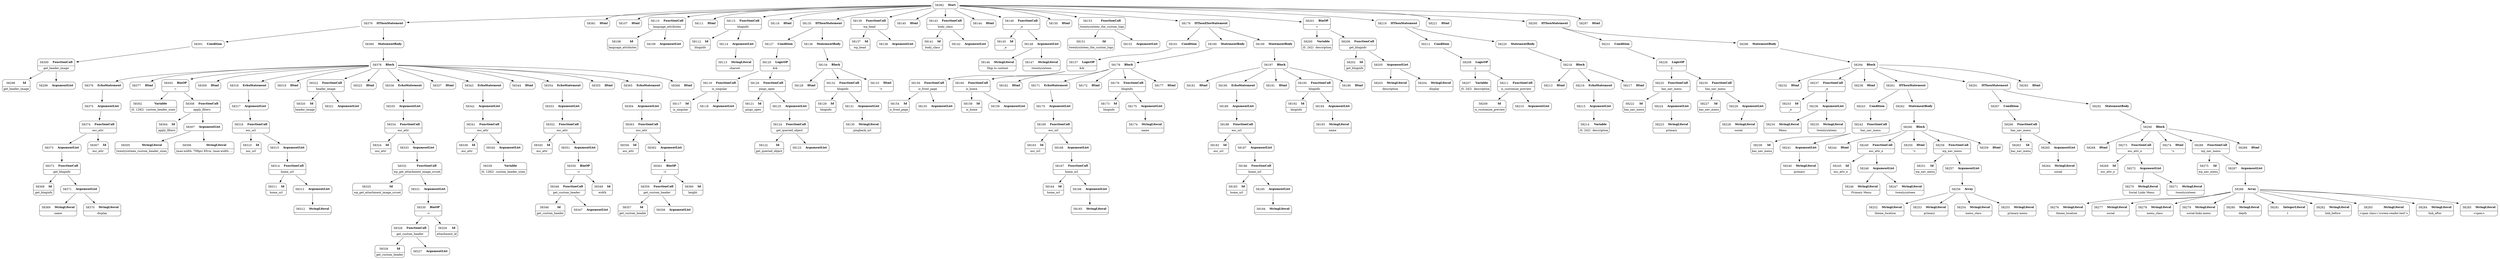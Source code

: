 digraph ast {
node [shape=none];
58368 [label=<<TABLE border='1' cellspacing='0' cellpadding='10' style='rounded' ><TR><TD border='0'>58368</TD><TD border='0'><B>Id</B></TD></TR><HR/><TR><TD border='0' cellpadding='5' colspan='2'>get_bloginfo</TD></TR></TABLE>>];
58369 [label=<<TABLE border='1' cellspacing='0' cellpadding='10' style='rounded' ><TR><TD border='0'>58369</TD><TD border='0'><B>StringLiteral</B></TD></TR><HR/><TR><TD border='0' cellpadding='5' colspan='2'>name</TD></TR></TABLE>>];
58370 [label=<<TABLE border='1' cellspacing='0' cellpadding='10' style='rounded' ><TR><TD border='0'>58370</TD><TD border='0'><B>StringLiteral</B></TD></TR><HR/><TR><TD border='0' cellpadding='5' colspan='2'>display</TD></TR></TABLE>>];
58371 [label=<<TABLE border='1' cellspacing='0' cellpadding='10' style='rounded' ><TR><TD border='0'>58371</TD><TD border='0'><B>ArgumentList</B></TD></TR></TABLE>>];
58371 -> 58369 [weight=2];
58371 -> 58370 [weight=2];
58372 [label=<<TABLE border='1' cellspacing='0' cellpadding='10' style='rounded' ><TR><TD border='0'>58372</TD><TD border='0'><B>FunctionCall</B></TD></TR><HR/><TR><TD border='0' cellpadding='5' colspan='2'>get_bloginfo</TD></TR></TABLE>>];
58372 -> 58368 [weight=2];
58372 -> 58371 [weight=2];
58373 [label=<<TABLE border='1' cellspacing='0' cellpadding='10' style='rounded' ><TR><TD border='0'>58373</TD><TD border='0'><B>ArgumentList</B></TD></TR></TABLE>>];
58373 -> 58372 [weight=2];
58374 [label=<<TABLE border='1' cellspacing='0' cellpadding='10' style='rounded' ><TR><TD border='0'>58374</TD><TD border='0'><B>FunctionCall</B></TD></TR><HR/><TR><TD border='0' cellpadding='5' colspan='2'>esc_attr</TD></TR></TABLE>>];
58374 -> 58367 [weight=2];
58374 -> 58373 [weight=2];
58375 [label=<<TABLE border='1' cellspacing='0' cellpadding='10' style='rounded' ><TR><TD border='0'>58375</TD><TD border='0'><B>ArgumentList</B></TD></TR></TABLE>>];
58375 -> 58374 [weight=2];
58376 [label=<<TABLE border='1' cellspacing='0' cellpadding='10' style='rounded' ><TR><TD border='0'>58376</TD><TD border='0'><B>EchoStatement</B></TD></TR></TABLE>>];
58376 -> 58375 [weight=2];
58377 [label=<<TABLE border='1' cellspacing='0' cellpadding='10' style='rounded' ><TR><TD border='0'>58377</TD><TD border='0'><B>Html</B></TD></TR></TABLE>>];
58378 [label=<<TABLE border='1' cellspacing='0' cellpadding='10' style='rounded' ><TR><TD border='0'>58378</TD><TD border='0'><B>Block</B></TD></TR></TABLE>>];
58378 -> 58303 [weight=2];
58378 -> 58309 [weight=2];
58378 -> 58318 [weight=2];
58378 -> 58319 [weight=2];
58378 -> 58322 [weight=2];
58378 -> 58323 [weight=2];
58378 -> 58336 [weight=2];
58378 -> 58337 [weight=2];
58378 -> 58343 [weight=2];
58378 -> 58344 [weight=2];
58378 -> 58354 [weight=2];
58378 -> 58355 [weight=2];
58378 -> 58365 [weight=2];
58378 -> 58366 [weight=2];
58378 -> 58376 [weight=2];
58378 -> 58377 [weight=2];
58379 [label=<<TABLE border='1' cellspacing='0' cellpadding='10' style='rounded' ><TR><TD border='0'>58379</TD><TD border='0'><B>IfThenStatement</B></TD></TR></TABLE>>];
58379 -> 58301 [weight=2];
58379 -> 58380 [weight=2];
58380 [label=<<TABLE border='1' cellspacing='0' cellpadding='10' style='rounded' ><TR><TD border='0'>58380</TD><TD border='0'><B>StatementBody</B></TD></TR></TABLE>>];
58380 -> 58378 [weight=2];
58381 [label=<<TABLE border='1' cellspacing='0' cellpadding='10' style='rounded' ><TR><TD border='0'>58381</TD><TD border='0'><B>Html</B></TD></TR></TABLE>>];
58382 [label=<<TABLE border='1' cellspacing='0' cellpadding='10' style='rounded' ><TR><TD border='0'>58382</TD><TD border='0'><B>Start</B></TD></TR></TABLE>>];
58382 -> 58107 [weight=2];
58382 -> 58110 [weight=2];
58382 -> 58111 [weight=2];
58382 -> 58115 [weight=2];
58382 -> 58116 [weight=2];
58382 -> 58135 [weight=2];
58382 -> 58139 [weight=2];
58382 -> 58140 [weight=2];
58382 -> 58143 [weight=2];
58382 -> 58144 [weight=2];
58382 -> 58149 [weight=2];
58382 -> 58150 [weight=2];
58382 -> 58153 [weight=2];
58382 -> 58179 [weight=2];
58382 -> 58201 [weight=2];
58382 -> 58219 [weight=2];
58382 -> 58221 [weight=2];
58382 -> 58295 [weight=2];
58382 -> 58297 [weight=2];
58382 -> 58379 [weight=2];
58382 -> 58381 [weight=2];
58107 [label=<<TABLE border='1' cellspacing='0' cellpadding='10' style='rounded' ><TR><TD border='0'>58107</TD><TD border='0'><B>Html</B></TD></TR></TABLE>>];
58108 [label=<<TABLE border='1' cellspacing='0' cellpadding='10' style='rounded' ><TR><TD border='0'>58108</TD><TD border='0'><B>Id</B></TD></TR><HR/><TR><TD border='0' cellpadding='5' colspan='2'>language_attributes</TD></TR></TABLE>>];
58109 [label=<<TABLE border='1' cellspacing='0' cellpadding='10' style='rounded' ><TR><TD border='0'>58109</TD><TD border='0'><B>ArgumentList</B></TD></TR></TABLE>>];
58110 [label=<<TABLE border='1' cellspacing='0' cellpadding='10' style='rounded' ><TR><TD border='0'>58110</TD><TD border='0'><B>FunctionCall</B></TD></TR><HR/><TR><TD border='0' cellpadding='5' colspan='2'>language_attributes</TD></TR></TABLE>>];
58110 -> 58108 [weight=2];
58110 -> 58109 [weight=2];
58111 [label=<<TABLE border='1' cellspacing='0' cellpadding='10' style='rounded' ><TR><TD border='0'>58111</TD><TD border='0'><B>Html</B></TD></TR></TABLE>>];
58112 [label=<<TABLE border='1' cellspacing='0' cellpadding='10' style='rounded' ><TR><TD border='0'>58112</TD><TD border='0'><B>Id</B></TD></TR><HR/><TR><TD border='0' cellpadding='5' colspan='2'>bloginfo</TD></TR></TABLE>>];
58113 [label=<<TABLE border='1' cellspacing='0' cellpadding='10' style='rounded' ><TR><TD border='0'>58113</TD><TD border='0'><B>StringLiteral</B></TD></TR><HR/><TR><TD border='0' cellpadding='5' colspan='2'>charset</TD></TR></TABLE>>];
58114 [label=<<TABLE border='1' cellspacing='0' cellpadding='10' style='rounded' ><TR><TD border='0'>58114</TD><TD border='0'><B>ArgumentList</B></TD></TR></TABLE>>];
58114 -> 58113 [weight=2];
58115 [label=<<TABLE border='1' cellspacing='0' cellpadding='10' style='rounded' ><TR><TD border='0'>58115</TD><TD border='0'><B>FunctionCall</B></TD></TR><HR/><TR><TD border='0' cellpadding='5' colspan='2'>bloginfo</TD></TR></TABLE>>];
58115 -> 58112 [weight=2];
58115 -> 58114 [weight=2];
58116 [label=<<TABLE border='1' cellspacing='0' cellpadding='10' style='rounded' ><TR><TD border='0'>58116</TD><TD border='0'><B>Html</B></TD></TR></TABLE>>];
58117 [label=<<TABLE border='1' cellspacing='0' cellpadding='10' style='rounded' ><TR><TD border='0'>58117</TD><TD border='0'><B>Id</B></TD></TR><HR/><TR><TD border='0' cellpadding='5' colspan='2'>is_singular</TD></TR></TABLE>>];
58118 [label=<<TABLE border='1' cellspacing='0' cellpadding='10' style='rounded' ><TR><TD border='0'>58118</TD><TD border='0'><B>ArgumentList</B></TD></TR></TABLE>>];
58119 [label=<<TABLE border='1' cellspacing='0' cellpadding='10' style='rounded' ><TR><TD border='0'>58119</TD><TD border='0'><B>FunctionCall</B></TD></TR><HR/><TR><TD border='0' cellpadding='5' colspan='2'>is_singular</TD></TR></TABLE>>];
58119 -> 58117 [weight=2];
58119 -> 58118 [weight=2];
58120 [label=<<TABLE border='1' cellspacing='0' cellpadding='10' style='rounded' ><TR><TD border='0'>58120</TD><TD border='0'><B>LogicOP</B></TD></TR><HR/><TR><TD border='0' cellpadding='5' colspan='2'>&amp;&amp;</TD></TR></TABLE>>];
58120 -> 58119 [weight=2];
58120 -> 58126 [weight=2];
58121 [label=<<TABLE border='1' cellspacing='0' cellpadding='10' style='rounded' ><TR><TD border='0'>58121</TD><TD border='0'><B>Id</B></TD></TR><HR/><TR><TD border='0' cellpadding='5' colspan='2'>pings_open</TD></TR></TABLE>>];
58122 [label=<<TABLE border='1' cellspacing='0' cellpadding='10' style='rounded' ><TR><TD border='0'>58122</TD><TD border='0'><B>Id</B></TD></TR><HR/><TR><TD border='0' cellpadding='5' colspan='2'>get_queried_object</TD></TR></TABLE>>];
58123 [label=<<TABLE border='1' cellspacing='0' cellpadding='10' style='rounded' ><TR><TD border='0'>58123</TD><TD border='0'><B>ArgumentList</B></TD></TR></TABLE>>];
58124 [label=<<TABLE border='1' cellspacing='0' cellpadding='10' style='rounded' ><TR><TD border='0'>58124</TD><TD border='0'><B>FunctionCall</B></TD></TR><HR/><TR><TD border='0' cellpadding='5' colspan='2'>get_queried_object</TD></TR></TABLE>>];
58124 -> 58122 [weight=2];
58124 -> 58123 [weight=2];
58125 [label=<<TABLE border='1' cellspacing='0' cellpadding='10' style='rounded' ><TR><TD border='0'>58125</TD><TD border='0'><B>ArgumentList</B></TD></TR></TABLE>>];
58125 -> 58124 [weight=2];
58126 [label=<<TABLE border='1' cellspacing='0' cellpadding='10' style='rounded' ><TR><TD border='0'>58126</TD><TD border='0'><B>FunctionCall</B></TD></TR><HR/><TR><TD border='0' cellpadding='5' colspan='2'>pings_open</TD></TR></TABLE>>];
58126 -> 58121 [weight=2];
58126 -> 58125 [weight=2];
58127 [label=<<TABLE border='1' cellspacing='0' cellpadding='10' style='rounded' ><TR><TD border='0'>58127</TD><TD border='0'><B>Condition</B></TD></TR></TABLE>>];
58127 -> 58120 [weight=2];
58128 [label=<<TABLE border='1' cellspacing='0' cellpadding='10' style='rounded' ><TR><TD border='0'>58128</TD><TD border='0'><B>Html</B></TD></TR></TABLE>>];
58129 [label=<<TABLE border='1' cellspacing='0' cellpadding='10' style='rounded' ><TR><TD border='0'>58129</TD><TD border='0'><B>Id</B></TD></TR><HR/><TR><TD border='0' cellpadding='5' colspan='2'>bloginfo</TD></TR></TABLE>>];
58130 [label=<<TABLE border='1' cellspacing='0' cellpadding='10' style='rounded' ><TR><TD border='0'>58130</TD><TD border='0'><B>StringLiteral</B></TD></TR><HR/><TR><TD border='0' cellpadding='5' colspan='2'>pingback_url</TD></TR></TABLE>>];
58131 [label=<<TABLE border='1' cellspacing='0' cellpadding='10' style='rounded' ><TR><TD border='0'>58131</TD><TD border='0'><B>ArgumentList</B></TD></TR></TABLE>>];
58131 -> 58130 [weight=2];
58132 [label=<<TABLE border='1' cellspacing='0' cellpadding='10' style='rounded' ><TR><TD border='0'>58132</TD><TD border='0'><B>FunctionCall</B></TD></TR><HR/><TR><TD border='0' cellpadding='5' colspan='2'>bloginfo</TD></TR></TABLE>>];
58132 -> 58129 [weight=2];
58132 -> 58131 [weight=2];
58133 [label=<<TABLE border='1' cellspacing='0' cellpadding='10' style='rounded' ><TR><TD border='0'>58133</TD><TD border='0'><B>Html</B></TD></TR><HR/><TR><TD border='0' cellpadding='5' colspan='2'>'&gt;</TD></TR></TABLE>>];
58134 [label=<<TABLE border='1' cellspacing='0' cellpadding='10' style='rounded' ><TR><TD border='0'>58134</TD><TD border='0'><B>Block</B></TD></TR></TABLE>>];
58134 -> 58128 [weight=2];
58134 -> 58132 [weight=2];
58134 -> 58133 [weight=2];
58135 [label=<<TABLE border='1' cellspacing='0' cellpadding='10' style='rounded' ><TR><TD border='0'>58135</TD><TD border='0'><B>IfThenStatement</B></TD></TR></TABLE>>];
58135 -> 58127 [weight=2];
58135 -> 58136 [weight=2];
58136 [label=<<TABLE border='1' cellspacing='0' cellpadding='10' style='rounded' ><TR><TD border='0'>58136</TD><TD border='0'><B>StatementBody</B></TD></TR></TABLE>>];
58136 -> 58134 [weight=2];
58137 [label=<<TABLE border='1' cellspacing='0' cellpadding='10' style='rounded' ><TR><TD border='0'>58137</TD><TD border='0'><B>Id</B></TD></TR><HR/><TR><TD border='0' cellpadding='5' colspan='2'>wp_head</TD></TR></TABLE>>];
58138 [label=<<TABLE border='1' cellspacing='0' cellpadding='10' style='rounded' ><TR><TD border='0'>58138</TD><TD border='0'><B>ArgumentList</B></TD></TR></TABLE>>];
58139 [label=<<TABLE border='1' cellspacing='0' cellpadding='10' style='rounded' ><TR><TD border='0'>58139</TD><TD border='0'><B>FunctionCall</B></TD></TR><HR/><TR><TD border='0' cellpadding='5' colspan='2'>wp_head</TD></TR></TABLE>>];
58139 -> 58137 [weight=2];
58139 -> 58138 [weight=2];
58140 [label=<<TABLE border='1' cellspacing='0' cellpadding='10' style='rounded' ><TR><TD border='0'>58140</TD><TD border='0'><B>Html</B></TD></TR></TABLE>>];
58141 [label=<<TABLE border='1' cellspacing='0' cellpadding='10' style='rounded' ><TR><TD border='0'>58141</TD><TD border='0'><B>Id</B></TD></TR><HR/><TR><TD border='0' cellpadding='5' colspan='2'>body_class</TD></TR></TABLE>>];
58142 [label=<<TABLE border='1' cellspacing='0' cellpadding='10' style='rounded' ><TR><TD border='0'>58142</TD><TD border='0'><B>ArgumentList</B></TD></TR></TABLE>>];
58143 [label=<<TABLE border='1' cellspacing='0' cellpadding='10' style='rounded' ><TR><TD border='0'>58143</TD><TD border='0'><B>FunctionCall</B></TD></TR><HR/><TR><TD border='0' cellpadding='5' colspan='2'>body_class</TD></TR></TABLE>>];
58143 -> 58141 [weight=2];
58143 -> 58142 [weight=2];
58144 [label=<<TABLE border='1' cellspacing='0' cellpadding='10' style='rounded' ><TR><TD border='0'>58144</TD><TD border='0'><B>Html</B></TD></TR></TABLE>>];
58145 [label=<<TABLE border='1' cellspacing='0' cellpadding='10' style='rounded' ><TR><TD border='0'>58145</TD><TD border='0'><B>Id</B></TD></TR><HR/><TR><TD border='0' cellpadding='5' colspan='2'>_e</TD></TR></TABLE>>];
58146 [label=<<TABLE border='1' cellspacing='0' cellpadding='10' style='rounded' ><TR><TD border='0'>58146</TD><TD border='0'><B>StringLiteral</B></TD></TR><HR/><TR><TD border='0' cellpadding='5' colspan='2'>Skip to content</TD></TR></TABLE>>];
58147 [label=<<TABLE border='1' cellspacing='0' cellpadding='10' style='rounded' ><TR><TD border='0'>58147</TD><TD border='0'><B>StringLiteral</B></TD></TR><HR/><TR><TD border='0' cellpadding='5' colspan='2'>twentysixteen</TD></TR></TABLE>>];
58148 [label=<<TABLE border='1' cellspacing='0' cellpadding='10' style='rounded' ><TR><TD border='0'>58148</TD><TD border='0'><B>ArgumentList</B></TD></TR></TABLE>>];
58148 -> 58146 [weight=2];
58148 -> 58147 [weight=2];
58149 [label=<<TABLE border='1' cellspacing='0' cellpadding='10' style='rounded' ><TR><TD border='0'>58149</TD><TD border='0'><B>FunctionCall</B></TD></TR><HR/><TR><TD border='0' cellpadding='5' colspan='2'>_e</TD></TR></TABLE>>];
58149 -> 58145 [weight=2];
58149 -> 58148 [weight=2];
58150 [label=<<TABLE border='1' cellspacing='0' cellpadding='10' style='rounded' ><TR><TD border='0'>58150</TD><TD border='0'><B>Html</B></TD></TR></TABLE>>];
58151 [label=<<TABLE border='1' cellspacing='0' cellpadding='10' style='rounded' ><TR><TD border='0'>58151</TD><TD border='0'><B>Id</B></TD></TR><HR/><TR><TD border='0' cellpadding='5' colspan='2'>twentysixteen_the_custom_logo</TD></TR></TABLE>>];
58152 [label=<<TABLE border='1' cellspacing='0' cellpadding='10' style='rounded' ><TR><TD border='0'>58152</TD><TD border='0'><B>ArgumentList</B></TD></TR></TABLE>>];
58153 [label=<<TABLE border='1' cellspacing='0' cellpadding='10' style='rounded' ><TR><TD border='0'>58153</TD><TD border='0'><B>FunctionCall</B></TD></TR><HR/><TR><TD border='0' cellpadding='5' colspan='2'>twentysixteen_the_custom_logo</TD></TR></TABLE>>];
58153 -> 58151 [weight=2];
58153 -> 58152 [weight=2];
58154 [label=<<TABLE border='1' cellspacing='0' cellpadding='10' style='rounded' ><TR><TD border='0'>58154</TD><TD border='0'><B>Id</B></TD></TR><HR/><TR><TD border='0' cellpadding='5' colspan='2'>is_front_page</TD></TR></TABLE>>];
58155 [label=<<TABLE border='1' cellspacing='0' cellpadding='10' style='rounded' ><TR><TD border='0'>58155</TD><TD border='0'><B>ArgumentList</B></TD></TR></TABLE>>];
58156 [label=<<TABLE border='1' cellspacing='0' cellpadding='10' style='rounded' ><TR><TD border='0'>58156</TD><TD border='0'><B>FunctionCall</B></TD></TR><HR/><TR><TD border='0' cellpadding='5' colspan='2'>is_front_page</TD></TR></TABLE>>];
58156 -> 58154 [weight=2];
58156 -> 58155 [weight=2];
58157 [label=<<TABLE border='1' cellspacing='0' cellpadding='10' style='rounded' ><TR><TD border='0'>58157</TD><TD border='0'><B>LogicOP</B></TD></TR><HR/><TR><TD border='0' cellpadding='5' colspan='2'>&amp;&amp;</TD></TR></TABLE>>];
58157 -> 58156 [weight=2];
58157 -> 58160 [weight=2];
58158 [label=<<TABLE border='1' cellspacing='0' cellpadding='10' style='rounded' ><TR><TD border='0'>58158</TD><TD border='0'><B>Id</B></TD></TR><HR/><TR><TD border='0' cellpadding='5' colspan='2'>is_home</TD></TR></TABLE>>];
58159 [label=<<TABLE border='1' cellspacing='0' cellpadding='10' style='rounded' ><TR><TD border='0'>58159</TD><TD border='0'><B>ArgumentList</B></TD></TR></TABLE>>];
58160 [label=<<TABLE border='1' cellspacing='0' cellpadding='10' style='rounded' ><TR><TD border='0'>58160</TD><TD border='0'><B>FunctionCall</B></TD></TR><HR/><TR><TD border='0' cellpadding='5' colspan='2'>is_home</TD></TR></TABLE>>];
58160 -> 58158 [weight=2];
58160 -> 58159 [weight=2];
58161 [label=<<TABLE border='1' cellspacing='0' cellpadding='10' style='rounded' ><TR><TD border='0'>58161</TD><TD border='0'><B>Condition</B></TD></TR></TABLE>>];
58161 -> 58157 [weight=2];
58162 [label=<<TABLE border='1' cellspacing='0' cellpadding='10' style='rounded' ><TR><TD border='0'>58162</TD><TD border='0'><B>Html</B></TD></TR></TABLE>>];
58163 [label=<<TABLE border='1' cellspacing='0' cellpadding='10' style='rounded' ><TR><TD border='0'>58163</TD><TD border='0'><B>Id</B></TD></TR><HR/><TR><TD border='0' cellpadding='5' colspan='2'>esc_url</TD></TR></TABLE>>];
58164 [label=<<TABLE border='1' cellspacing='0' cellpadding='10' style='rounded' ><TR><TD border='0'>58164</TD><TD border='0'><B>Id</B></TD></TR><HR/><TR><TD border='0' cellpadding='5' colspan='2'>home_url</TD></TR></TABLE>>];
58165 [label=<<TABLE border='1' cellspacing='0' cellpadding='10' style='rounded' ><TR><TD border='0'>58165</TD><TD border='0'><B>StringLiteral</B></TD></TR><HR/><TR><TD border='0' cellpadding='5' colspan='2'></TD></TR></TABLE>>];
58166 [label=<<TABLE border='1' cellspacing='0' cellpadding='10' style='rounded' ><TR><TD border='0'>58166</TD><TD border='0'><B>ArgumentList</B></TD></TR></TABLE>>];
58166 -> 58165 [weight=2];
58167 [label=<<TABLE border='1' cellspacing='0' cellpadding='10' style='rounded' ><TR><TD border='0'>58167</TD><TD border='0'><B>FunctionCall</B></TD></TR><HR/><TR><TD border='0' cellpadding='5' colspan='2'>home_url</TD></TR></TABLE>>];
58167 -> 58164 [weight=2];
58167 -> 58166 [weight=2];
58168 [label=<<TABLE border='1' cellspacing='0' cellpadding='10' style='rounded' ><TR><TD border='0'>58168</TD><TD border='0'><B>ArgumentList</B></TD></TR></TABLE>>];
58168 -> 58167 [weight=2];
58169 [label=<<TABLE border='1' cellspacing='0' cellpadding='10' style='rounded' ><TR><TD border='0'>58169</TD><TD border='0'><B>FunctionCall</B></TD></TR><HR/><TR><TD border='0' cellpadding='5' colspan='2'>esc_url</TD></TR></TABLE>>];
58169 -> 58163 [weight=2];
58169 -> 58168 [weight=2];
58170 [label=<<TABLE border='1' cellspacing='0' cellpadding='10' style='rounded' ><TR><TD border='0'>58170</TD><TD border='0'><B>ArgumentList</B></TD></TR></TABLE>>];
58170 -> 58169 [weight=2];
58171 [label=<<TABLE border='1' cellspacing='0' cellpadding='10' style='rounded' ><TR><TD border='0'>58171</TD><TD border='0'><B>EchoStatement</B></TD></TR></TABLE>>];
58171 -> 58170 [weight=2];
58172 [label=<<TABLE border='1' cellspacing='0' cellpadding='10' style='rounded' ><TR><TD border='0'>58172</TD><TD border='0'><B>Html</B></TD></TR></TABLE>>];
58173 [label=<<TABLE border='1' cellspacing='0' cellpadding='10' style='rounded' ><TR><TD border='0'>58173</TD><TD border='0'><B>Id</B></TD></TR><HR/><TR><TD border='0' cellpadding='5' colspan='2'>bloginfo</TD></TR></TABLE>>];
58174 [label=<<TABLE border='1' cellspacing='0' cellpadding='10' style='rounded' ><TR><TD border='0'>58174</TD><TD border='0'><B>StringLiteral</B></TD></TR><HR/><TR><TD border='0' cellpadding='5' colspan='2'>name</TD></TR></TABLE>>];
58175 [label=<<TABLE border='1' cellspacing='0' cellpadding='10' style='rounded' ><TR><TD border='0'>58175</TD><TD border='0'><B>ArgumentList</B></TD></TR></TABLE>>];
58175 -> 58174 [weight=2];
58176 [label=<<TABLE border='1' cellspacing='0' cellpadding='10' style='rounded' ><TR><TD border='0'>58176</TD><TD border='0'><B>FunctionCall</B></TD></TR><HR/><TR><TD border='0' cellpadding='5' colspan='2'>bloginfo</TD></TR></TABLE>>];
58176 -> 58173 [weight=2];
58176 -> 58175 [weight=2];
58177 [label=<<TABLE border='1' cellspacing='0' cellpadding='10' style='rounded' ><TR><TD border='0'>58177</TD><TD border='0'><B>Html</B></TD></TR></TABLE>>];
58178 [label=<<TABLE border='1' cellspacing='0' cellpadding='10' style='rounded' ><TR><TD border='0'>58178</TD><TD border='0'><B>Block</B></TD></TR></TABLE>>];
58178 -> 58162 [weight=2];
58178 -> 58171 [weight=2];
58178 -> 58172 [weight=2];
58178 -> 58176 [weight=2];
58178 -> 58177 [weight=2];
58179 [label=<<TABLE border='1' cellspacing='0' cellpadding='10' style='rounded' ><TR><TD border='0'>58179</TD><TD border='0'><B>IfThenElseStatement</B></TD></TR></TABLE>>];
58179 -> 58161 [weight=2];
58179 -> 58180 [weight=2];
58179 -> 58199 [weight=2];
58180 [label=<<TABLE border='1' cellspacing='0' cellpadding='10' style='rounded' ><TR><TD border='0'>58180</TD><TD border='0'><B>StatementBody</B></TD></TR></TABLE>>];
58180 -> 58178 [weight=2];
58181 [label=<<TABLE border='1' cellspacing='0' cellpadding='10' style='rounded' ><TR><TD border='0'>58181</TD><TD border='0'><B>Html</B></TD></TR></TABLE>>];
58182 [label=<<TABLE border='1' cellspacing='0' cellpadding='10' style='rounded' ><TR><TD border='0'>58182</TD><TD border='0'><B>Id</B></TD></TR><HR/><TR><TD border='0' cellpadding='5' colspan='2'>esc_url</TD></TR></TABLE>>];
58183 [label=<<TABLE border='1' cellspacing='0' cellpadding='10' style='rounded' ><TR><TD border='0'>58183</TD><TD border='0'><B>Id</B></TD></TR><HR/><TR><TD border='0' cellpadding='5' colspan='2'>home_url</TD></TR></TABLE>>];
58184 [label=<<TABLE border='1' cellspacing='0' cellpadding='10' style='rounded' ><TR><TD border='0'>58184</TD><TD border='0'><B>StringLiteral</B></TD></TR><HR/><TR><TD border='0' cellpadding='5' colspan='2'></TD></TR></TABLE>>];
58185 [label=<<TABLE border='1' cellspacing='0' cellpadding='10' style='rounded' ><TR><TD border='0'>58185</TD><TD border='0'><B>ArgumentList</B></TD></TR></TABLE>>];
58185 -> 58184 [weight=2];
58186 [label=<<TABLE border='1' cellspacing='0' cellpadding='10' style='rounded' ><TR><TD border='0'>58186</TD><TD border='0'><B>FunctionCall</B></TD></TR><HR/><TR><TD border='0' cellpadding='5' colspan='2'>home_url</TD></TR></TABLE>>];
58186 -> 58183 [weight=2];
58186 -> 58185 [weight=2];
58187 [label=<<TABLE border='1' cellspacing='0' cellpadding='10' style='rounded' ><TR><TD border='0'>58187</TD><TD border='0'><B>ArgumentList</B></TD></TR></TABLE>>];
58187 -> 58186 [weight=2];
58188 [label=<<TABLE border='1' cellspacing='0' cellpadding='10' style='rounded' ><TR><TD border='0'>58188</TD><TD border='0'><B>FunctionCall</B></TD></TR><HR/><TR><TD border='0' cellpadding='5' colspan='2'>esc_url</TD></TR></TABLE>>];
58188 -> 58182 [weight=2];
58188 -> 58187 [weight=2];
58189 [label=<<TABLE border='1' cellspacing='0' cellpadding='10' style='rounded' ><TR><TD border='0'>58189</TD><TD border='0'><B>ArgumentList</B></TD></TR></TABLE>>];
58189 -> 58188 [weight=2];
58190 [label=<<TABLE border='1' cellspacing='0' cellpadding='10' style='rounded' ><TR><TD border='0'>58190</TD><TD border='0'><B>EchoStatement</B></TD></TR></TABLE>>];
58190 -> 58189 [weight=2];
58191 [label=<<TABLE border='1' cellspacing='0' cellpadding='10' style='rounded' ><TR><TD border='0'>58191</TD><TD border='0'><B>Html</B></TD></TR></TABLE>>];
58192 [label=<<TABLE border='1' cellspacing='0' cellpadding='10' style='rounded' ><TR><TD border='0'>58192</TD><TD border='0'><B>Id</B></TD></TR><HR/><TR><TD border='0' cellpadding='5' colspan='2'>bloginfo</TD></TR></TABLE>>];
58193 [label=<<TABLE border='1' cellspacing='0' cellpadding='10' style='rounded' ><TR><TD border='0'>58193</TD><TD border='0'><B>StringLiteral</B></TD></TR><HR/><TR><TD border='0' cellpadding='5' colspan='2'>name</TD></TR></TABLE>>];
58194 [label=<<TABLE border='1' cellspacing='0' cellpadding='10' style='rounded' ><TR><TD border='0'>58194</TD><TD border='0'><B>ArgumentList</B></TD></TR></TABLE>>];
58194 -> 58193 [weight=2];
58195 [label=<<TABLE border='1' cellspacing='0' cellpadding='10' style='rounded' ><TR><TD border='0'>58195</TD><TD border='0'><B>FunctionCall</B></TD></TR><HR/><TR><TD border='0' cellpadding='5' colspan='2'>bloginfo</TD></TR></TABLE>>];
58195 -> 58192 [weight=2];
58195 -> 58194 [weight=2];
58196 [label=<<TABLE border='1' cellspacing='0' cellpadding='10' style='rounded' ><TR><TD border='0'>58196</TD><TD border='0'><B>Html</B></TD></TR></TABLE>>];
58197 [label=<<TABLE border='1' cellspacing='0' cellpadding='10' style='rounded' ><TR><TD border='0'>58197</TD><TD border='0'><B>Block</B></TD></TR></TABLE>>];
58197 -> 58181 [weight=2];
58197 -> 58190 [weight=2];
58197 -> 58191 [weight=2];
58197 -> 58195 [weight=2];
58197 -> 58196 [weight=2];
58199 [label=<<TABLE border='1' cellspacing='0' cellpadding='10' style='rounded' ><TR><TD border='0'>58199</TD><TD border='0'><B>StatementBody</B></TD></TR></TABLE>>];
58199 -> 58197 [weight=2];
58200 [label=<<TABLE border='1' cellspacing='0' cellpadding='10' style='rounded' ><TR><TD border='0'>58200</TD><TD border='0'><B>Variable</B></TD></TR><HR/><TR><TD border='0' cellpadding='5'>(0, 242)</TD><TD border='0' cellpadding='5'>description</TD></TR></TABLE>>];
58201 [label=<<TABLE border='1' cellspacing='0' cellpadding='10' style='rounded' ><TR><TD border='0'>58201</TD><TD border='0'><B>BinOP</B></TD></TR><HR/><TR><TD border='0' cellpadding='5' colspan='2'>=</TD></TR></TABLE>>];
58201 -> 58200 [weight=2];
58201 -> 58206 [weight=2];
58202 [label=<<TABLE border='1' cellspacing='0' cellpadding='10' style='rounded' ><TR><TD border='0'>58202</TD><TD border='0'><B>Id</B></TD></TR><HR/><TR><TD border='0' cellpadding='5' colspan='2'>get_bloginfo</TD></TR></TABLE>>];
58203 [label=<<TABLE border='1' cellspacing='0' cellpadding='10' style='rounded' ><TR><TD border='0'>58203</TD><TD border='0'><B>StringLiteral</B></TD></TR><HR/><TR><TD border='0' cellpadding='5' colspan='2'>description</TD></TR></TABLE>>];
58204 [label=<<TABLE border='1' cellspacing='0' cellpadding='10' style='rounded' ><TR><TD border='0'>58204</TD><TD border='0'><B>StringLiteral</B></TD></TR><HR/><TR><TD border='0' cellpadding='5' colspan='2'>display</TD></TR></TABLE>>];
58205 [label=<<TABLE border='1' cellspacing='0' cellpadding='10' style='rounded' ><TR><TD border='0'>58205</TD><TD border='0'><B>ArgumentList</B></TD></TR></TABLE>>];
58205 -> 58203 [weight=2];
58205 -> 58204 [weight=2];
58206 [label=<<TABLE border='1' cellspacing='0' cellpadding='10' style='rounded' ><TR><TD border='0'>58206</TD><TD border='0'><B>FunctionCall</B></TD></TR><HR/><TR><TD border='0' cellpadding='5' colspan='2'>get_bloginfo</TD></TR></TABLE>>];
58206 -> 58202 [weight=2];
58206 -> 58205 [weight=2];
58207 [label=<<TABLE border='1' cellspacing='0' cellpadding='10' style='rounded' ><TR><TD border='0'>58207</TD><TD border='0'><B>Variable</B></TD></TR><HR/><TR><TD border='0' cellpadding='5'>(0, 242)</TD><TD border='0' cellpadding='5'>description</TD></TR></TABLE>>];
58208 [label=<<TABLE border='1' cellspacing='0' cellpadding='10' style='rounded' ><TR><TD border='0'>58208</TD><TD border='0'><B>LogicOP</B></TD></TR><HR/><TR><TD border='0' cellpadding='5' colspan='2'>||</TD></TR></TABLE>>];
58208 -> 58207 [weight=2];
58208 -> 58211 [weight=2];
58209 [label=<<TABLE border='1' cellspacing='0' cellpadding='10' style='rounded' ><TR><TD border='0'>58209</TD><TD border='0'><B>Id</B></TD></TR><HR/><TR><TD border='0' cellpadding='5' colspan='2'>is_customize_preview</TD></TR></TABLE>>];
58210 [label=<<TABLE border='1' cellspacing='0' cellpadding='10' style='rounded' ><TR><TD border='0'>58210</TD><TD border='0'><B>ArgumentList</B></TD></TR></TABLE>>];
58211 [label=<<TABLE border='1' cellspacing='0' cellpadding='10' style='rounded' ><TR><TD border='0'>58211</TD><TD border='0'><B>FunctionCall</B></TD></TR><HR/><TR><TD border='0' cellpadding='5' colspan='2'>is_customize_preview</TD></TR></TABLE>>];
58211 -> 58209 [weight=2];
58211 -> 58210 [weight=2];
58212 [label=<<TABLE border='1' cellspacing='0' cellpadding='10' style='rounded' ><TR><TD border='0'>58212</TD><TD border='0'><B>Condition</B></TD></TR></TABLE>>];
58212 -> 58208 [weight=2];
58213 [label=<<TABLE border='1' cellspacing='0' cellpadding='10' style='rounded' ><TR><TD border='0'>58213</TD><TD border='0'><B>Html</B></TD></TR></TABLE>>];
58214 [label=<<TABLE border='1' cellspacing='0' cellpadding='10' style='rounded' ><TR><TD border='0'>58214</TD><TD border='0'><B>Variable</B></TD></TR><HR/><TR><TD border='0' cellpadding='5'>(0, 242)</TD><TD border='0' cellpadding='5'>description</TD></TR></TABLE>>];
58215 [label=<<TABLE border='1' cellspacing='0' cellpadding='10' style='rounded' ><TR><TD border='0'>58215</TD><TD border='0'><B>ArgumentList</B></TD></TR></TABLE>>];
58215 -> 58214 [weight=2];
58216 [label=<<TABLE border='1' cellspacing='0' cellpadding='10' style='rounded' ><TR><TD border='0'>58216</TD><TD border='0'><B>EchoStatement</B></TD></TR></TABLE>>];
58216 -> 58215 [weight=2];
58217 [label=<<TABLE border='1' cellspacing='0' cellpadding='10' style='rounded' ><TR><TD border='0'>58217</TD><TD border='0'><B>Html</B></TD></TR></TABLE>>];
58218 [label=<<TABLE border='1' cellspacing='0' cellpadding='10' style='rounded' ><TR><TD border='0'>58218</TD><TD border='0'><B>Block</B></TD></TR></TABLE>>];
58218 -> 58213 [weight=2];
58218 -> 58216 [weight=2];
58218 -> 58217 [weight=2];
58219 [label=<<TABLE border='1' cellspacing='0' cellpadding='10' style='rounded' ><TR><TD border='0'>58219</TD><TD border='0'><B>IfThenStatement</B></TD></TR></TABLE>>];
58219 -> 58212 [weight=2];
58219 -> 58220 [weight=2];
58220 [label=<<TABLE border='1' cellspacing='0' cellpadding='10' style='rounded' ><TR><TD border='0'>58220</TD><TD border='0'><B>StatementBody</B></TD></TR></TABLE>>];
58220 -> 58218 [weight=2];
58221 [label=<<TABLE border='1' cellspacing='0' cellpadding='10' style='rounded' ><TR><TD border='0'>58221</TD><TD border='0'><B>Html</B></TD></TR></TABLE>>];
58222 [label=<<TABLE border='1' cellspacing='0' cellpadding='10' style='rounded' ><TR><TD border='0'>58222</TD><TD border='0'><B>Id</B></TD></TR><HR/><TR><TD border='0' cellpadding='5' colspan='2'>has_nav_menu</TD></TR></TABLE>>];
58223 [label=<<TABLE border='1' cellspacing='0' cellpadding='10' style='rounded' ><TR><TD border='0'>58223</TD><TD border='0'><B>StringLiteral</B></TD></TR><HR/><TR><TD border='0' cellpadding='5' colspan='2'>primary</TD></TR></TABLE>>];
58224 [label=<<TABLE border='1' cellspacing='0' cellpadding='10' style='rounded' ><TR><TD border='0'>58224</TD><TD border='0'><B>ArgumentList</B></TD></TR></TABLE>>];
58224 -> 58223 [weight=2];
58225 [label=<<TABLE border='1' cellspacing='0' cellpadding='10' style='rounded' ><TR><TD border='0'>58225</TD><TD border='0'><B>FunctionCall</B></TD></TR><HR/><TR><TD border='0' cellpadding='5' colspan='2'>has_nav_menu</TD></TR></TABLE>>];
58225 -> 58222 [weight=2];
58225 -> 58224 [weight=2];
58226 [label=<<TABLE border='1' cellspacing='0' cellpadding='10' style='rounded' ><TR><TD border='0'>58226</TD><TD border='0'><B>LogicOP</B></TD></TR><HR/><TR><TD border='0' cellpadding='5' colspan='2'>||</TD></TR></TABLE>>];
58226 -> 58225 [weight=2];
58226 -> 58230 [weight=2];
58227 [label=<<TABLE border='1' cellspacing='0' cellpadding='10' style='rounded' ><TR><TD border='0'>58227</TD><TD border='0'><B>Id</B></TD></TR><HR/><TR><TD border='0' cellpadding='5' colspan='2'>has_nav_menu</TD></TR></TABLE>>];
58228 [label=<<TABLE border='1' cellspacing='0' cellpadding='10' style='rounded' ><TR><TD border='0'>58228</TD><TD border='0'><B>StringLiteral</B></TD></TR><HR/><TR><TD border='0' cellpadding='5' colspan='2'>social</TD></TR></TABLE>>];
58229 [label=<<TABLE border='1' cellspacing='0' cellpadding='10' style='rounded' ><TR><TD border='0'>58229</TD><TD border='0'><B>ArgumentList</B></TD></TR></TABLE>>];
58229 -> 58228 [weight=2];
58230 [label=<<TABLE border='1' cellspacing='0' cellpadding='10' style='rounded' ><TR><TD border='0'>58230</TD><TD border='0'><B>FunctionCall</B></TD></TR><HR/><TR><TD border='0' cellpadding='5' colspan='2'>has_nav_menu</TD></TR></TABLE>>];
58230 -> 58227 [weight=2];
58230 -> 58229 [weight=2];
58231 [label=<<TABLE border='1' cellspacing='0' cellpadding='10' style='rounded' ><TR><TD border='0'>58231</TD><TD border='0'><B>Condition</B></TD></TR></TABLE>>];
58231 -> 58226 [weight=2];
58232 [label=<<TABLE border='1' cellspacing='0' cellpadding='10' style='rounded' ><TR><TD border='0'>58232</TD><TD border='0'><B>Html</B></TD></TR></TABLE>>];
58233 [label=<<TABLE border='1' cellspacing='0' cellpadding='10' style='rounded' ><TR><TD border='0'>58233</TD><TD border='0'><B>Id</B></TD></TR><HR/><TR><TD border='0' cellpadding='5' colspan='2'>_e</TD></TR></TABLE>>];
58234 [label=<<TABLE border='1' cellspacing='0' cellpadding='10' style='rounded' ><TR><TD border='0'>58234</TD><TD border='0'><B>StringLiteral</B></TD></TR><HR/><TR><TD border='0' cellpadding='5' colspan='2'>Menu</TD></TR></TABLE>>];
58235 [label=<<TABLE border='1' cellspacing='0' cellpadding='10' style='rounded' ><TR><TD border='0'>58235</TD><TD border='0'><B>StringLiteral</B></TD></TR><HR/><TR><TD border='0' cellpadding='5' colspan='2'>twentysixteen</TD></TR></TABLE>>];
58236 [label=<<TABLE border='1' cellspacing='0' cellpadding='10' style='rounded' ><TR><TD border='0'>58236</TD><TD border='0'><B>ArgumentList</B></TD></TR></TABLE>>];
58236 -> 58234 [weight=2];
58236 -> 58235 [weight=2];
58237 [label=<<TABLE border='1' cellspacing='0' cellpadding='10' style='rounded' ><TR><TD border='0'>58237</TD><TD border='0'><B>FunctionCall</B></TD></TR><HR/><TR><TD border='0' cellpadding='5' colspan='2'>_e</TD></TR></TABLE>>];
58237 -> 58233 [weight=2];
58237 -> 58236 [weight=2];
58238 [label=<<TABLE border='1' cellspacing='0' cellpadding='10' style='rounded' ><TR><TD border='0'>58238</TD><TD border='0'><B>Html</B></TD></TR></TABLE>>];
58239 [label=<<TABLE border='1' cellspacing='0' cellpadding='10' style='rounded' ><TR><TD border='0'>58239</TD><TD border='0'><B>Id</B></TD></TR><HR/><TR><TD border='0' cellpadding='5' colspan='2'>has_nav_menu</TD></TR></TABLE>>];
58240 [label=<<TABLE border='1' cellspacing='0' cellpadding='10' style='rounded' ><TR><TD border='0'>58240</TD><TD border='0'><B>StringLiteral</B></TD></TR><HR/><TR><TD border='0' cellpadding='5' colspan='2'>primary</TD></TR></TABLE>>];
58241 [label=<<TABLE border='1' cellspacing='0' cellpadding='10' style='rounded' ><TR><TD border='0'>58241</TD><TD border='0'><B>ArgumentList</B></TD></TR></TABLE>>];
58241 -> 58240 [weight=2];
58242 [label=<<TABLE border='1' cellspacing='0' cellpadding='10' style='rounded' ><TR><TD border='0'>58242</TD><TD border='0'><B>FunctionCall</B></TD></TR><HR/><TR><TD border='0' cellpadding='5' colspan='2'>has_nav_menu</TD></TR></TABLE>>];
58242 -> 58239 [weight=2];
58242 -> 58241 [weight=2];
58243 [label=<<TABLE border='1' cellspacing='0' cellpadding='10' style='rounded' ><TR><TD border='0'>58243</TD><TD border='0'><B>Condition</B></TD></TR></TABLE>>];
58243 -> 58242 [weight=2];
58244 [label=<<TABLE border='1' cellspacing='0' cellpadding='10' style='rounded' ><TR><TD border='0'>58244</TD><TD border='0'><B>Html</B></TD></TR></TABLE>>];
58245 [label=<<TABLE border='1' cellspacing='0' cellpadding='10' style='rounded' ><TR><TD border='0'>58245</TD><TD border='0'><B>Id</B></TD></TR><HR/><TR><TD border='0' cellpadding='5' colspan='2'>esc_attr_e</TD></TR></TABLE>>];
58246 [label=<<TABLE border='1' cellspacing='0' cellpadding='10' style='rounded' ><TR><TD border='0'>58246</TD><TD border='0'><B>StringLiteral</B></TD></TR><HR/><TR><TD border='0' cellpadding='5' colspan='2'>Primary Menu</TD></TR></TABLE>>];
58247 [label=<<TABLE border='1' cellspacing='0' cellpadding='10' style='rounded' ><TR><TD border='0'>58247</TD><TD border='0'><B>StringLiteral</B></TD></TR><HR/><TR><TD border='0' cellpadding='5' colspan='2'>twentysixteen</TD></TR></TABLE>>];
58248 [label=<<TABLE border='1' cellspacing='0' cellpadding='10' style='rounded' ><TR><TD border='0'>58248</TD><TD border='0'><B>ArgumentList</B></TD></TR></TABLE>>];
58248 -> 58246 [weight=2];
58248 -> 58247 [weight=2];
58249 [label=<<TABLE border='1' cellspacing='0' cellpadding='10' style='rounded' ><TR><TD border='0'>58249</TD><TD border='0'><B>FunctionCall</B></TD></TR><HR/><TR><TD border='0' cellpadding='5' colspan='2'>esc_attr_e</TD></TR></TABLE>>];
58249 -> 58245 [weight=2];
58249 -> 58248 [weight=2];
58250 [label=<<TABLE border='1' cellspacing='0' cellpadding='10' style='rounded' ><TR><TD border='0'>58250</TD><TD border='0'><B>Html</B></TD></TR><HR/><TR><TD border='0' cellpadding='5' colspan='2'>'&gt;</TD></TR></TABLE>>];
58251 [label=<<TABLE border='1' cellspacing='0' cellpadding='10' style='rounded' ><TR><TD border='0'>58251</TD><TD border='0'><B>Id</B></TD></TR><HR/><TR><TD border='0' cellpadding='5' colspan='2'>wp_nav_menu</TD></TR></TABLE>>];
58252 [label=<<TABLE border='1' cellspacing='0' cellpadding='10' style='rounded' ><TR><TD border='0'>58252</TD><TD border='0'><B>StringLiteral</B></TD></TR><HR/><TR><TD border='0' cellpadding='5' colspan='2'>theme_location</TD></TR></TABLE>>];
58253 [label=<<TABLE border='1' cellspacing='0' cellpadding='10' style='rounded' ><TR><TD border='0'>58253</TD><TD border='0'><B>StringLiteral</B></TD></TR><HR/><TR><TD border='0' cellpadding='5' colspan='2'>primary</TD></TR></TABLE>>];
58254 [label=<<TABLE border='1' cellspacing='0' cellpadding='10' style='rounded' ><TR><TD border='0'>58254</TD><TD border='0'><B>StringLiteral</B></TD></TR><HR/><TR><TD border='0' cellpadding='5' colspan='2'>menu_class</TD></TR></TABLE>>];
58255 [label=<<TABLE border='1' cellspacing='0' cellpadding='10' style='rounded' ><TR><TD border='0'>58255</TD><TD border='0'><B>StringLiteral</B></TD></TR><HR/><TR><TD border='0' cellpadding='5' colspan='2'>primary-menu</TD></TR></TABLE>>];
58256 [label=<<TABLE border='1' cellspacing='0' cellpadding='10' style='rounded' ><TR><TD border='0'>58256</TD><TD border='0'><B>Array</B></TD></TR></TABLE>>];
58256 -> 58252 [weight=2];
58256 -> 58253 [weight=2];
58256 -> 58254 [weight=2];
58256 -> 58255 [weight=2];
58257 [label=<<TABLE border='1' cellspacing='0' cellpadding='10' style='rounded' ><TR><TD border='0'>58257</TD><TD border='0'><B>ArgumentList</B></TD></TR></TABLE>>];
58257 -> 58256 [weight=2];
58258 [label=<<TABLE border='1' cellspacing='0' cellpadding='10' style='rounded' ><TR><TD border='0'>58258</TD><TD border='0'><B>FunctionCall</B></TD></TR><HR/><TR><TD border='0' cellpadding='5' colspan='2'>wp_nav_menu</TD></TR></TABLE>>];
58258 -> 58251 [weight=2];
58258 -> 58257 [weight=2];
58259 [label=<<TABLE border='1' cellspacing='0' cellpadding='10' style='rounded' ><TR><TD border='0'>58259</TD><TD border='0'><B>Html</B></TD></TR></TABLE>>];
58260 [label=<<TABLE border='1' cellspacing='0' cellpadding='10' style='rounded' ><TR><TD border='0'>58260</TD><TD border='0'><B>Block</B></TD></TR></TABLE>>];
58260 -> 58244 [weight=2];
58260 -> 58249 [weight=2];
58260 -> 58250 [weight=2];
58260 -> 58258 [weight=2];
58260 -> 58259 [weight=2];
58261 [label=<<TABLE border='1' cellspacing='0' cellpadding='10' style='rounded' ><TR><TD border='0'>58261</TD><TD border='0'><B>IfThenStatement</B></TD></TR></TABLE>>];
58261 -> 58243 [weight=2];
58261 -> 58262 [weight=2];
58262 [label=<<TABLE border='1' cellspacing='0' cellpadding='10' style='rounded' ><TR><TD border='0'>58262</TD><TD border='0'><B>StatementBody</B></TD></TR></TABLE>>];
58262 -> 58260 [weight=2];
58263 [label=<<TABLE border='1' cellspacing='0' cellpadding='10' style='rounded' ><TR><TD border='0'>58263</TD><TD border='0'><B>Id</B></TD></TR><HR/><TR><TD border='0' cellpadding='5' colspan='2'>has_nav_menu</TD></TR></TABLE>>];
58264 [label=<<TABLE border='1' cellspacing='0' cellpadding='10' style='rounded' ><TR><TD border='0'>58264</TD><TD border='0'><B>StringLiteral</B></TD></TR><HR/><TR><TD border='0' cellpadding='5' colspan='2'>social</TD></TR></TABLE>>];
58265 [label=<<TABLE border='1' cellspacing='0' cellpadding='10' style='rounded' ><TR><TD border='0'>58265</TD><TD border='0'><B>ArgumentList</B></TD></TR></TABLE>>];
58265 -> 58264 [weight=2];
58266 [label=<<TABLE border='1' cellspacing='0' cellpadding='10' style='rounded' ><TR><TD border='0'>58266</TD><TD border='0'><B>FunctionCall</B></TD></TR><HR/><TR><TD border='0' cellpadding='5' colspan='2'>has_nav_menu</TD></TR></TABLE>>];
58266 -> 58263 [weight=2];
58266 -> 58265 [weight=2];
58267 [label=<<TABLE border='1' cellspacing='0' cellpadding='10' style='rounded' ><TR><TD border='0'>58267</TD><TD border='0'><B>Condition</B></TD></TR></TABLE>>];
58267 -> 58266 [weight=2];
58268 [label=<<TABLE border='1' cellspacing='0' cellpadding='10' style='rounded' ><TR><TD border='0'>58268</TD><TD border='0'><B>Html</B></TD></TR></TABLE>>];
58269 [label=<<TABLE border='1' cellspacing='0' cellpadding='10' style='rounded' ><TR><TD border='0'>58269</TD><TD border='0'><B>Id</B></TD></TR><HR/><TR><TD border='0' cellpadding='5' colspan='2'>esc_attr_e</TD></TR></TABLE>>];
58270 [label=<<TABLE border='1' cellspacing='0' cellpadding='10' style='rounded' ><TR><TD border='0'>58270</TD><TD border='0'><B>StringLiteral</B></TD></TR><HR/><TR><TD border='0' cellpadding='5' colspan='2'>Social Links Menu</TD></TR></TABLE>>];
58271 [label=<<TABLE border='1' cellspacing='0' cellpadding='10' style='rounded' ><TR><TD border='0'>58271</TD><TD border='0'><B>StringLiteral</B></TD></TR><HR/><TR><TD border='0' cellpadding='5' colspan='2'>twentysixteen</TD></TR></TABLE>>];
58272 [label=<<TABLE border='1' cellspacing='0' cellpadding='10' style='rounded' ><TR><TD border='0'>58272</TD><TD border='0'><B>ArgumentList</B></TD></TR></TABLE>>];
58272 -> 58270 [weight=2];
58272 -> 58271 [weight=2];
58273 [label=<<TABLE border='1' cellspacing='0' cellpadding='10' style='rounded' ><TR><TD border='0'>58273</TD><TD border='0'><B>FunctionCall</B></TD></TR><HR/><TR><TD border='0' cellpadding='5' colspan='2'>esc_attr_e</TD></TR></TABLE>>];
58273 -> 58269 [weight=2];
58273 -> 58272 [weight=2];
58274 [label=<<TABLE border='1' cellspacing='0' cellpadding='10' style='rounded' ><TR><TD border='0'>58274</TD><TD border='0'><B>Html</B></TD></TR><HR/><TR><TD border='0' cellpadding='5' colspan='2'>'&gt;</TD></TR></TABLE>>];
58275 [label=<<TABLE border='1' cellspacing='0' cellpadding='10' style='rounded' ><TR><TD border='0'>58275</TD><TD border='0'><B>Id</B></TD></TR><HR/><TR><TD border='0' cellpadding='5' colspan='2'>wp_nav_menu</TD></TR></TABLE>>];
58276 [label=<<TABLE border='1' cellspacing='0' cellpadding='10' style='rounded' ><TR><TD border='0'>58276</TD><TD border='0'><B>StringLiteral</B></TD></TR><HR/><TR><TD border='0' cellpadding='5' colspan='2'>theme_location</TD></TR></TABLE>>];
58277 [label=<<TABLE border='1' cellspacing='0' cellpadding='10' style='rounded' ><TR><TD border='0'>58277</TD><TD border='0'><B>StringLiteral</B></TD></TR><HR/><TR><TD border='0' cellpadding='5' colspan='2'>social</TD></TR></TABLE>>];
58278 [label=<<TABLE border='1' cellspacing='0' cellpadding='10' style='rounded' ><TR><TD border='0'>58278</TD><TD border='0'><B>StringLiteral</B></TD></TR><HR/><TR><TD border='0' cellpadding='5' colspan='2'>menu_class</TD></TR></TABLE>>];
58279 [label=<<TABLE border='1' cellspacing='0' cellpadding='10' style='rounded' ><TR><TD border='0'>58279</TD><TD border='0'><B>StringLiteral</B></TD></TR><HR/><TR><TD border='0' cellpadding='5' colspan='2'>social-links-menu</TD></TR></TABLE>>];
58280 [label=<<TABLE border='1' cellspacing='0' cellpadding='10' style='rounded' ><TR><TD border='0'>58280</TD><TD border='0'><B>StringLiteral</B></TD></TR><HR/><TR><TD border='0' cellpadding='5' colspan='2'>depth</TD></TR></TABLE>>];
58281 [label=<<TABLE border='1' cellspacing='0' cellpadding='10' style='rounded' ><TR><TD border='0'>58281</TD><TD border='0'><B>IntegerLiteral</B></TD></TR><HR/><TR><TD border='0' cellpadding='5' colspan='2'>1</TD></TR></TABLE>>];
58282 [label=<<TABLE border='1' cellspacing='0' cellpadding='10' style='rounded' ><TR><TD border='0'>58282</TD><TD border='0'><B>StringLiteral</B></TD></TR><HR/><TR><TD border='0' cellpadding='5' colspan='2'>link_before</TD></TR></TABLE>>];
58283 [label=<<TABLE border='1' cellspacing='0' cellpadding='10' style='rounded' ><TR><TD border='0'>58283</TD><TD border='0'><B>StringLiteral</B></TD></TR><HR/><TR><TD border='0' cellpadding='5' colspan='2'>&lt;span class='screen-reader-text'&gt;</TD></TR></TABLE>>];
58284 [label=<<TABLE border='1' cellspacing='0' cellpadding='10' style='rounded' ><TR><TD border='0'>58284</TD><TD border='0'><B>StringLiteral</B></TD></TR><HR/><TR><TD border='0' cellpadding='5' colspan='2'>link_after</TD></TR></TABLE>>];
58285 [label=<<TABLE border='1' cellspacing='0' cellpadding='10' style='rounded' ><TR><TD border='0'>58285</TD><TD border='0'><B>StringLiteral</B></TD></TR><HR/><TR><TD border='0' cellpadding='5' colspan='2'>&lt;span&gt;</TD></TR></TABLE>>];
58286 [label=<<TABLE border='1' cellspacing='0' cellpadding='10' style='rounded' ><TR><TD border='0'>58286</TD><TD border='0'><B>Array</B></TD></TR></TABLE>>];
58286 -> 58276 [weight=2];
58286 -> 58277 [weight=2];
58286 -> 58278 [weight=2];
58286 -> 58279 [weight=2];
58286 -> 58280 [weight=2];
58286 -> 58281 [weight=2];
58286 -> 58282 [weight=2];
58286 -> 58283 [weight=2];
58286 -> 58284 [weight=2];
58286 -> 58285 [weight=2];
58287 [label=<<TABLE border='1' cellspacing='0' cellpadding='10' style='rounded' ><TR><TD border='0'>58287</TD><TD border='0'><B>ArgumentList</B></TD></TR></TABLE>>];
58287 -> 58286 [weight=2];
58288 [label=<<TABLE border='1' cellspacing='0' cellpadding='10' style='rounded' ><TR><TD border='0'>58288</TD><TD border='0'><B>FunctionCall</B></TD></TR><HR/><TR><TD border='0' cellpadding='5' colspan='2'>wp_nav_menu</TD></TR></TABLE>>];
58288 -> 58275 [weight=2];
58288 -> 58287 [weight=2];
58289 [label=<<TABLE border='1' cellspacing='0' cellpadding='10' style='rounded' ><TR><TD border='0'>58289</TD><TD border='0'><B>Html</B></TD></TR></TABLE>>];
58290 [label=<<TABLE border='1' cellspacing='0' cellpadding='10' style='rounded' ><TR><TD border='0'>58290</TD><TD border='0'><B>Block</B></TD></TR></TABLE>>];
58290 -> 58268 [weight=2];
58290 -> 58273 [weight=2];
58290 -> 58274 [weight=2];
58290 -> 58288 [weight=2];
58290 -> 58289 [weight=2];
58291 [label=<<TABLE border='1' cellspacing='0' cellpadding='10' style='rounded' ><TR><TD border='0'>58291</TD><TD border='0'><B>IfThenStatement</B></TD></TR></TABLE>>];
58291 -> 58267 [weight=2];
58291 -> 58292 [weight=2];
58292 [label=<<TABLE border='1' cellspacing='0' cellpadding='10' style='rounded' ><TR><TD border='0'>58292</TD><TD border='0'><B>StatementBody</B></TD></TR></TABLE>>];
58292 -> 58290 [weight=2];
58293 [label=<<TABLE border='1' cellspacing='0' cellpadding='10' style='rounded' ><TR><TD border='0'>58293</TD><TD border='0'><B>Html</B></TD></TR></TABLE>>];
58294 [label=<<TABLE border='1' cellspacing='0' cellpadding='10' style='rounded' ><TR><TD border='0'>58294</TD><TD border='0'><B>Block</B></TD></TR></TABLE>>];
58294 -> 58232 [weight=2];
58294 -> 58237 [weight=2];
58294 -> 58238 [weight=2];
58294 -> 58261 [weight=2];
58294 -> 58291 [weight=2];
58294 -> 58293 [weight=2];
58295 [label=<<TABLE border='1' cellspacing='0' cellpadding='10' style='rounded' ><TR><TD border='0'>58295</TD><TD border='0'><B>IfThenStatement</B></TD></TR></TABLE>>];
58295 -> 58231 [weight=2];
58295 -> 58296 [weight=2];
58296 [label=<<TABLE border='1' cellspacing='0' cellpadding='10' style='rounded' ><TR><TD border='0'>58296</TD><TD border='0'><B>StatementBody</B></TD></TR></TABLE>>];
58296 -> 58294 [weight=2];
58297 [label=<<TABLE border='1' cellspacing='0' cellpadding='10' style='rounded' ><TR><TD border='0'>58297</TD><TD border='0'><B>Html</B></TD></TR></TABLE>>];
58298 [label=<<TABLE border='1' cellspacing='0' cellpadding='10' style='rounded' ><TR><TD border='0'>58298</TD><TD border='0'><B>Id</B></TD></TR><HR/><TR><TD border='0' cellpadding='5' colspan='2'>get_header_image</TD></TR></TABLE>>];
58299 [label=<<TABLE border='1' cellspacing='0' cellpadding='10' style='rounded' ><TR><TD border='0'>58299</TD><TD border='0'><B>ArgumentList</B></TD></TR></TABLE>>];
58300 [label=<<TABLE border='1' cellspacing='0' cellpadding='10' style='rounded' ><TR><TD border='0'>58300</TD><TD border='0'><B>FunctionCall</B></TD></TR><HR/><TR><TD border='0' cellpadding='5' colspan='2'>get_header_image</TD></TR></TABLE>>];
58300 -> 58298 [weight=2];
58300 -> 58299 [weight=2];
58301 [label=<<TABLE border='1' cellspacing='0' cellpadding='10' style='rounded' ><TR><TD border='0'>58301</TD><TD border='0'><B>Condition</B></TD></TR></TABLE>>];
58301 -> 58300 [weight=2];
58302 [label=<<TABLE border='1' cellspacing='0' cellpadding='10' style='rounded' ><TR><TD border='0'>58302</TD><TD border='0'><B>Variable</B></TD></TR><HR/><TR><TD border='0' cellpadding='5'>(0, 1282)</TD><TD border='0' cellpadding='5'>custom_header_sizes</TD></TR></TABLE>>];
58303 [label=<<TABLE border='1' cellspacing='0' cellpadding='10' style='rounded' ><TR><TD border='0'>58303</TD><TD border='0'><B>BinOP</B></TD></TR><HR/><TR><TD border='0' cellpadding='5' colspan='2'>=</TD></TR></TABLE>>];
58303 -> 58302 [weight=2];
58303 -> 58308 [weight=2];
58304 [label=<<TABLE border='1' cellspacing='0' cellpadding='10' style='rounded' ><TR><TD border='0'>58304</TD><TD border='0'><B>Id</B></TD></TR><HR/><TR><TD border='0' cellpadding='5' colspan='2'>apply_filters</TD></TR></TABLE>>];
58305 [label=<<TABLE border='1' cellspacing='0' cellpadding='10' style='rounded' ><TR><TD border='0'>58305</TD><TD border='0'><B>StringLiteral</B></TD></TR><HR/><TR><TD border='0' cellpadding='5' colspan='2'>twentysixteen_custom_header_sizes</TD></TR></TABLE>>];
58306 [label=<<TABLE border='1' cellspacing='0' cellpadding='10' style='rounded' ><TR><TD border='0'>58306</TD><TD border='0'><B>StringLiteral</B></TD></TR><HR/><TR><TD border='0' cellpadding='5' colspan='2'>(max-width: 709px) 85vw, (max-width: ...</TD></TR></TABLE>>];
58307 [label=<<TABLE border='1' cellspacing='0' cellpadding='10' style='rounded' ><TR><TD border='0'>58307</TD><TD border='0'><B>ArgumentList</B></TD></TR></TABLE>>];
58307 -> 58305 [weight=2];
58307 -> 58306 [weight=2];
58308 [label=<<TABLE border='1' cellspacing='0' cellpadding='10' style='rounded' ><TR><TD border='0'>58308</TD><TD border='0'><B>FunctionCall</B></TD></TR><HR/><TR><TD border='0' cellpadding='5' colspan='2'>apply_filters</TD></TR></TABLE>>];
58308 -> 58304 [weight=2];
58308 -> 58307 [weight=2];
58309 [label=<<TABLE border='1' cellspacing='0' cellpadding='10' style='rounded' ><TR><TD border='0'>58309</TD><TD border='0'><B>Html</B></TD></TR></TABLE>>];
58310 [label=<<TABLE border='1' cellspacing='0' cellpadding='10' style='rounded' ><TR><TD border='0'>58310</TD><TD border='0'><B>Id</B></TD></TR><HR/><TR><TD border='0' cellpadding='5' colspan='2'>esc_url</TD></TR></TABLE>>];
58311 [label=<<TABLE border='1' cellspacing='0' cellpadding='10' style='rounded' ><TR><TD border='0'>58311</TD><TD border='0'><B>Id</B></TD></TR><HR/><TR><TD border='0' cellpadding='5' colspan='2'>home_url</TD></TR></TABLE>>];
58312 [label=<<TABLE border='1' cellspacing='0' cellpadding='10' style='rounded' ><TR><TD border='0'>58312</TD><TD border='0'><B>StringLiteral</B></TD></TR><HR/><TR><TD border='0' cellpadding='5' colspan='2'></TD></TR></TABLE>>];
58313 [label=<<TABLE border='1' cellspacing='0' cellpadding='10' style='rounded' ><TR><TD border='0'>58313</TD><TD border='0'><B>ArgumentList</B></TD></TR></TABLE>>];
58313 -> 58312 [weight=2];
58314 [label=<<TABLE border='1' cellspacing='0' cellpadding='10' style='rounded' ><TR><TD border='0'>58314</TD><TD border='0'><B>FunctionCall</B></TD></TR><HR/><TR><TD border='0' cellpadding='5' colspan='2'>home_url</TD></TR></TABLE>>];
58314 -> 58311 [weight=2];
58314 -> 58313 [weight=2];
58315 [label=<<TABLE border='1' cellspacing='0' cellpadding='10' style='rounded' ><TR><TD border='0'>58315</TD><TD border='0'><B>ArgumentList</B></TD></TR></TABLE>>];
58315 -> 58314 [weight=2];
58316 [label=<<TABLE border='1' cellspacing='0' cellpadding='10' style='rounded' ><TR><TD border='0'>58316</TD><TD border='0'><B>FunctionCall</B></TD></TR><HR/><TR><TD border='0' cellpadding='5' colspan='2'>esc_url</TD></TR></TABLE>>];
58316 -> 58310 [weight=2];
58316 -> 58315 [weight=2];
58317 [label=<<TABLE border='1' cellspacing='0' cellpadding='10' style='rounded' ><TR><TD border='0'>58317</TD><TD border='0'><B>ArgumentList</B></TD></TR></TABLE>>];
58317 -> 58316 [weight=2];
58318 [label=<<TABLE border='1' cellspacing='0' cellpadding='10' style='rounded' ><TR><TD border='0'>58318</TD><TD border='0'><B>EchoStatement</B></TD></TR></TABLE>>];
58318 -> 58317 [weight=2];
58319 [label=<<TABLE border='1' cellspacing='0' cellpadding='10' style='rounded' ><TR><TD border='0'>58319</TD><TD border='0'><B>Html</B></TD></TR></TABLE>>];
58320 [label=<<TABLE border='1' cellspacing='0' cellpadding='10' style='rounded' ><TR><TD border='0'>58320</TD><TD border='0'><B>Id</B></TD></TR><HR/><TR><TD border='0' cellpadding='5' colspan='2'>header_image</TD></TR></TABLE>>];
58321 [label=<<TABLE border='1' cellspacing='0' cellpadding='10' style='rounded' ><TR><TD border='0'>58321</TD><TD border='0'><B>ArgumentList</B></TD></TR></TABLE>>];
58322 [label=<<TABLE border='1' cellspacing='0' cellpadding='10' style='rounded' ><TR><TD border='0'>58322</TD><TD border='0'><B>FunctionCall</B></TD></TR><HR/><TR><TD border='0' cellpadding='5' colspan='2'>header_image</TD></TR></TABLE>>];
58322 -> 58320 [weight=2];
58322 -> 58321 [weight=2];
58323 [label=<<TABLE border='1' cellspacing='0' cellpadding='10' style='rounded' ><TR><TD border='0'>58323</TD><TD border='0'><B>Html</B></TD></TR></TABLE>>];
58324 [label=<<TABLE border='1' cellspacing='0' cellpadding='10' style='rounded' ><TR><TD border='0'>58324</TD><TD border='0'><B>Id</B></TD></TR><HR/><TR><TD border='0' cellpadding='5' colspan='2'>esc_attr</TD></TR></TABLE>>];
58325 [label=<<TABLE border='1' cellspacing='0' cellpadding='10' style='rounded' ><TR><TD border='0'>58325</TD><TD border='0'><B>Id</B></TD></TR><HR/><TR><TD border='0' cellpadding='5' colspan='2'>wp_get_attachment_image_srcset</TD></TR></TABLE>>];
58326 [label=<<TABLE border='1' cellspacing='0' cellpadding='10' style='rounded' ><TR><TD border='0'>58326</TD><TD border='0'><B>Id</B></TD></TR><HR/><TR><TD border='0' cellpadding='5' colspan='2'>get_custom_header</TD></TR></TABLE>>];
58327 [label=<<TABLE border='1' cellspacing='0' cellpadding='10' style='rounded' ><TR><TD border='0'>58327</TD><TD border='0'><B>ArgumentList</B></TD></TR></TABLE>>];
58328 [label=<<TABLE border='1' cellspacing='0' cellpadding='10' style='rounded' ><TR><TD border='0'>58328</TD><TD border='0'><B>FunctionCall</B></TD></TR><HR/><TR><TD border='0' cellpadding='5' colspan='2'>get_custom_header</TD></TR></TABLE>>];
58328 -> 58326 [weight=2];
58328 -> 58327 [weight=2];
58329 [label=<<TABLE border='1' cellspacing='0' cellpadding='10' style='rounded' ><TR><TD border='0'>58329</TD><TD border='0'><B>Id</B></TD></TR><HR/><TR><TD border='0' cellpadding='5' colspan='2'>attachment_id</TD></TR></TABLE>>];
58330 [label=<<TABLE border='1' cellspacing='0' cellpadding='10' style='rounded' ><TR><TD border='0'>58330</TD><TD border='0'><B>BinOP</B></TD></TR><HR/><TR><TD border='0' cellpadding='5' colspan='2'>-&gt;</TD></TR></TABLE>>];
58330 -> 58328 [weight=2];
58330 -> 58329 [weight=2];
58331 [label=<<TABLE border='1' cellspacing='0' cellpadding='10' style='rounded' ><TR><TD border='0'>58331</TD><TD border='0'><B>ArgumentList</B></TD></TR></TABLE>>];
58331 -> 58330 [weight=2];
58332 [label=<<TABLE border='1' cellspacing='0' cellpadding='10' style='rounded' ><TR><TD border='0'>58332</TD><TD border='0'><B>FunctionCall</B></TD></TR><HR/><TR><TD border='0' cellpadding='5' colspan='2'>wp_get_attachment_image_srcset</TD></TR></TABLE>>];
58332 -> 58325 [weight=2];
58332 -> 58331 [weight=2];
58333 [label=<<TABLE border='1' cellspacing='0' cellpadding='10' style='rounded' ><TR><TD border='0'>58333</TD><TD border='0'><B>ArgumentList</B></TD></TR></TABLE>>];
58333 -> 58332 [weight=2];
58334 [label=<<TABLE border='1' cellspacing='0' cellpadding='10' style='rounded' ><TR><TD border='0'>58334</TD><TD border='0'><B>FunctionCall</B></TD></TR><HR/><TR><TD border='0' cellpadding='5' colspan='2'>esc_attr</TD></TR></TABLE>>];
58334 -> 58324 [weight=2];
58334 -> 58333 [weight=2];
58335 [label=<<TABLE border='1' cellspacing='0' cellpadding='10' style='rounded' ><TR><TD border='0'>58335</TD><TD border='0'><B>ArgumentList</B></TD></TR></TABLE>>];
58335 -> 58334 [weight=2];
58336 [label=<<TABLE border='1' cellspacing='0' cellpadding='10' style='rounded' ><TR><TD border='0'>58336</TD><TD border='0'><B>EchoStatement</B></TD></TR></TABLE>>];
58336 -> 58335 [weight=2];
58337 [label=<<TABLE border='1' cellspacing='0' cellpadding='10' style='rounded' ><TR><TD border='0'>58337</TD><TD border='0'><B>Html</B></TD></TR></TABLE>>];
58338 [label=<<TABLE border='1' cellspacing='0' cellpadding='10' style='rounded' ><TR><TD border='0'>58338</TD><TD border='0'><B>Id</B></TD></TR><HR/><TR><TD border='0' cellpadding='5' colspan='2'>esc_attr</TD></TR></TABLE>>];
58339 [label=<<TABLE border='1' cellspacing='0' cellpadding='10' style='rounded' ><TR><TD border='0'>58339</TD><TD border='0'><B>Variable</B></TD></TR><HR/><TR><TD border='0' cellpadding='5'>(0, 1282)</TD><TD border='0' cellpadding='5'>custom_header_sizes</TD></TR></TABLE>>];
58340 [label=<<TABLE border='1' cellspacing='0' cellpadding='10' style='rounded' ><TR><TD border='0'>58340</TD><TD border='0'><B>ArgumentList</B></TD></TR></TABLE>>];
58340 -> 58339 [weight=2];
58341 [label=<<TABLE border='1' cellspacing='0' cellpadding='10' style='rounded' ><TR><TD border='0'>58341</TD><TD border='0'><B>FunctionCall</B></TD></TR><HR/><TR><TD border='0' cellpadding='5' colspan='2'>esc_attr</TD></TR></TABLE>>];
58341 -> 58338 [weight=2];
58341 -> 58340 [weight=2];
58342 [label=<<TABLE border='1' cellspacing='0' cellpadding='10' style='rounded' ><TR><TD border='0'>58342</TD><TD border='0'><B>ArgumentList</B></TD></TR></TABLE>>];
58342 -> 58341 [weight=2];
58343 [label=<<TABLE border='1' cellspacing='0' cellpadding='10' style='rounded' ><TR><TD border='0'>58343</TD><TD border='0'><B>EchoStatement</B></TD></TR></TABLE>>];
58343 -> 58342 [weight=2];
58344 [label=<<TABLE border='1' cellspacing='0' cellpadding='10' style='rounded' ><TR><TD border='0'>58344</TD><TD border='0'><B>Html</B></TD></TR></TABLE>>];
58345 [label=<<TABLE border='1' cellspacing='0' cellpadding='10' style='rounded' ><TR><TD border='0'>58345</TD><TD border='0'><B>Id</B></TD></TR><HR/><TR><TD border='0' cellpadding='5' colspan='2'>esc_attr</TD></TR></TABLE>>];
58346 [label=<<TABLE border='1' cellspacing='0' cellpadding='10' style='rounded' ><TR><TD border='0'>58346</TD><TD border='0'><B>Id</B></TD></TR><HR/><TR><TD border='0' cellpadding='5' colspan='2'>get_custom_header</TD></TR></TABLE>>];
58347 [label=<<TABLE border='1' cellspacing='0' cellpadding='10' style='rounded' ><TR><TD border='0'>58347</TD><TD border='0'><B>ArgumentList</B></TD></TR></TABLE>>];
58348 [label=<<TABLE border='1' cellspacing='0' cellpadding='10' style='rounded' ><TR><TD border='0'>58348</TD><TD border='0'><B>FunctionCall</B></TD></TR><HR/><TR><TD border='0' cellpadding='5' colspan='2'>get_custom_header</TD></TR></TABLE>>];
58348 -> 58346 [weight=2];
58348 -> 58347 [weight=2];
58349 [label=<<TABLE border='1' cellspacing='0' cellpadding='10' style='rounded' ><TR><TD border='0'>58349</TD><TD border='0'><B>Id</B></TD></TR><HR/><TR><TD border='0' cellpadding='5' colspan='2'>width</TD></TR></TABLE>>];
58350 [label=<<TABLE border='1' cellspacing='0' cellpadding='10' style='rounded' ><TR><TD border='0'>58350</TD><TD border='0'><B>BinOP</B></TD></TR><HR/><TR><TD border='0' cellpadding='5' colspan='2'>-&gt;</TD></TR></TABLE>>];
58350 -> 58348 [weight=2];
58350 -> 58349 [weight=2];
58351 [label=<<TABLE border='1' cellspacing='0' cellpadding='10' style='rounded' ><TR><TD border='0'>58351</TD><TD border='0'><B>ArgumentList</B></TD></TR></TABLE>>];
58351 -> 58350 [weight=2];
58352 [label=<<TABLE border='1' cellspacing='0' cellpadding='10' style='rounded' ><TR><TD border='0'>58352</TD><TD border='0'><B>FunctionCall</B></TD></TR><HR/><TR><TD border='0' cellpadding='5' colspan='2'>esc_attr</TD></TR></TABLE>>];
58352 -> 58345 [weight=2];
58352 -> 58351 [weight=2];
58353 [label=<<TABLE border='1' cellspacing='0' cellpadding='10' style='rounded' ><TR><TD border='0'>58353</TD><TD border='0'><B>ArgumentList</B></TD></TR></TABLE>>];
58353 -> 58352 [weight=2];
58354 [label=<<TABLE border='1' cellspacing='0' cellpadding='10' style='rounded' ><TR><TD border='0'>58354</TD><TD border='0'><B>EchoStatement</B></TD></TR></TABLE>>];
58354 -> 58353 [weight=2];
58355 [label=<<TABLE border='1' cellspacing='0' cellpadding='10' style='rounded' ><TR><TD border='0'>58355</TD><TD border='0'><B>Html</B></TD></TR></TABLE>>];
58356 [label=<<TABLE border='1' cellspacing='0' cellpadding='10' style='rounded' ><TR><TD border='0'>58356</TD><TD border='0'><B>Id</B></TD></TR><HR/><TR><TD border='0' cellpadding='5' colspan='2'>esc_attr</TD></TR></TABLE>>];
58357 [label=<<TABLE border='1' cellspacing='0' cellpadding='10' style='rounded' ><TR><TD border='0'>58357</TD><TD border='0'><B>Id</B></TD></TR><HR/><TR><TD border='0' cellpadding='5' colspan='2'>get_custom_header</TD></TR></TABLE>>];
58358 [label=<<TABLE border='1' cellspacing='0' cellpadding='10' style='rounded' ><TR><TD border='0'>58358</TD><TD border='0'><B>ArgumentList</B></TD></TR></TABLE>>];
58359 [label=<<TABLE border='1' cellspacing='0' cellpadding='10' style='rounded' ><TR><TD border='0'>58359</TD><TD border='0'><B>FunctionCall</B></TD></TR><HR/><TR><TD border='0' cellpadding='5' colspan='2'>get_custom_header</TD></TR></TABLE>>];
58359 -> 58357 [weight=2];
58359 -> 58358 [weight=2];
58360 [label=<<TABLE border='1' cellspacing='0' cellpadding='10' style='rounded' ><TR><TD border='0'>58360</TD><TD border='0'><B>Id</B></TD></TR><HR/><TR><TD border='0' cellpadding='5' colspan='2'>height</TD></TR></TABLE>>];
58361 [label=<<TABLE border='1' cellspacing='0' cellpadding='10' style='rounded' ><TR><TD border='0'>58361</TD><TD border='0'><B>BinOP</B></TD></TR><HR/><TR><TD border='0' cellpadding='5' colspan='2'>-&gt;</TD></TR></TABLE>>];
58361 -> 58359 [weight=2];
58361 -> 58360 [weight=2];
58362 [label=<<TABLE border='1' cellspacing='0' cellpadding='10' style='rounded' ><TR><TD border='0'>58362</TD><TD border='0'><B>ArgumentList</B></TD></TR></TABLE>>];
58362 -> 58361 [weight=2];
58363 [label=<<TABLE border='1' cellspacing='0' cellpadding='10' style='rounded' ><TR><TD border='0'>58363</TD><TD border='0'><B>FunctionCall</B></TD></TR><HR/><TR><TD border='0' cellpadding='5' colspan='2'>esc_attr</TD></TR></TABLE>>];
58363 -> 58356 [weight=2];
58363 -> 58362 [weight=2];
58364 [label=<<TABLE border='1' cellspacing='0' cellpadding='10' style='rounded' ><TR><TD border='0'>58364</TD><TD border='0'><B>ArgumentList</B></TD></TR></TABLE>>];
58364 -> 58363 [weight=2];
58365 [label=<<TABLE border='1' cellspacing='0' cellpadding='10' style='rounded' ><TR><TD border='0'>58365</TD><TD border='0'><B>EchoStatement</B></TD></TR></TABLE>>];
58365 -> 58364 [weight=2];
58366 [label=<<TABLE border='1' cellspacing='0' cellpadding='10' style='rounded' ><TR><TD border='0'>58366</TD><TD border='0'><B>Html</B></TD></TR></TABLE>>];
58367 [label=<<TABLE border='1' cellspacing='0' cellpadding='10' style='rounded' ><TR><TD border='0'>58367</TD><TD border='0'><B>Id</B></TD></TR><HR/><TR><TD border='0' cellpadding='5' colspan='2'>esc_attr</TD></TR></TABLE>>];
}
